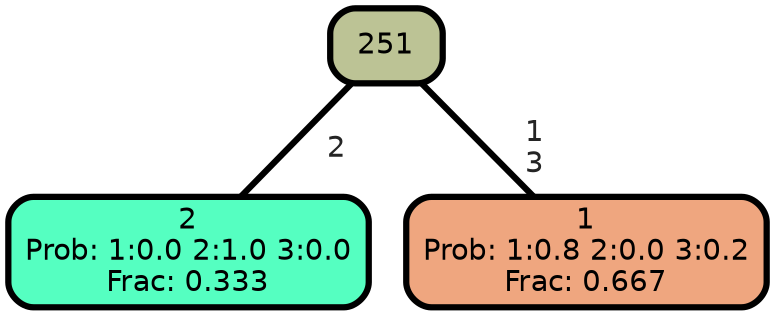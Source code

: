 graph Tree {
node [shape=box, style="filled, rounded",color="black",penwidth="3",fontcolor="black",                 fontname=helvetica] ;
graph [ranksep="0 equally", splines=straight,                 bgcolor=transparent, dpi=200] ;
edge [fontname=helvetica, fontweight=bold,fontcolor=grey14,color=black] ;
0 [label="2
Prob: 1:0.0 2:1.0 3:0.0
Frac: 0.333", fillcolor="#55ffc1"] ;
1 [label="251", fillcolor="#bcc395"] ;
2 [label="1
Prob: 1:0.8 2:0.0 3:0.2
Frac: 0.667", fillcolor="#efa67f"] ;
1 -- 0 [label=" 2",penwidth=3] ;
1 -- 2 [label=" 1\n 3",penwidth=3] ;
{rank = same;}}